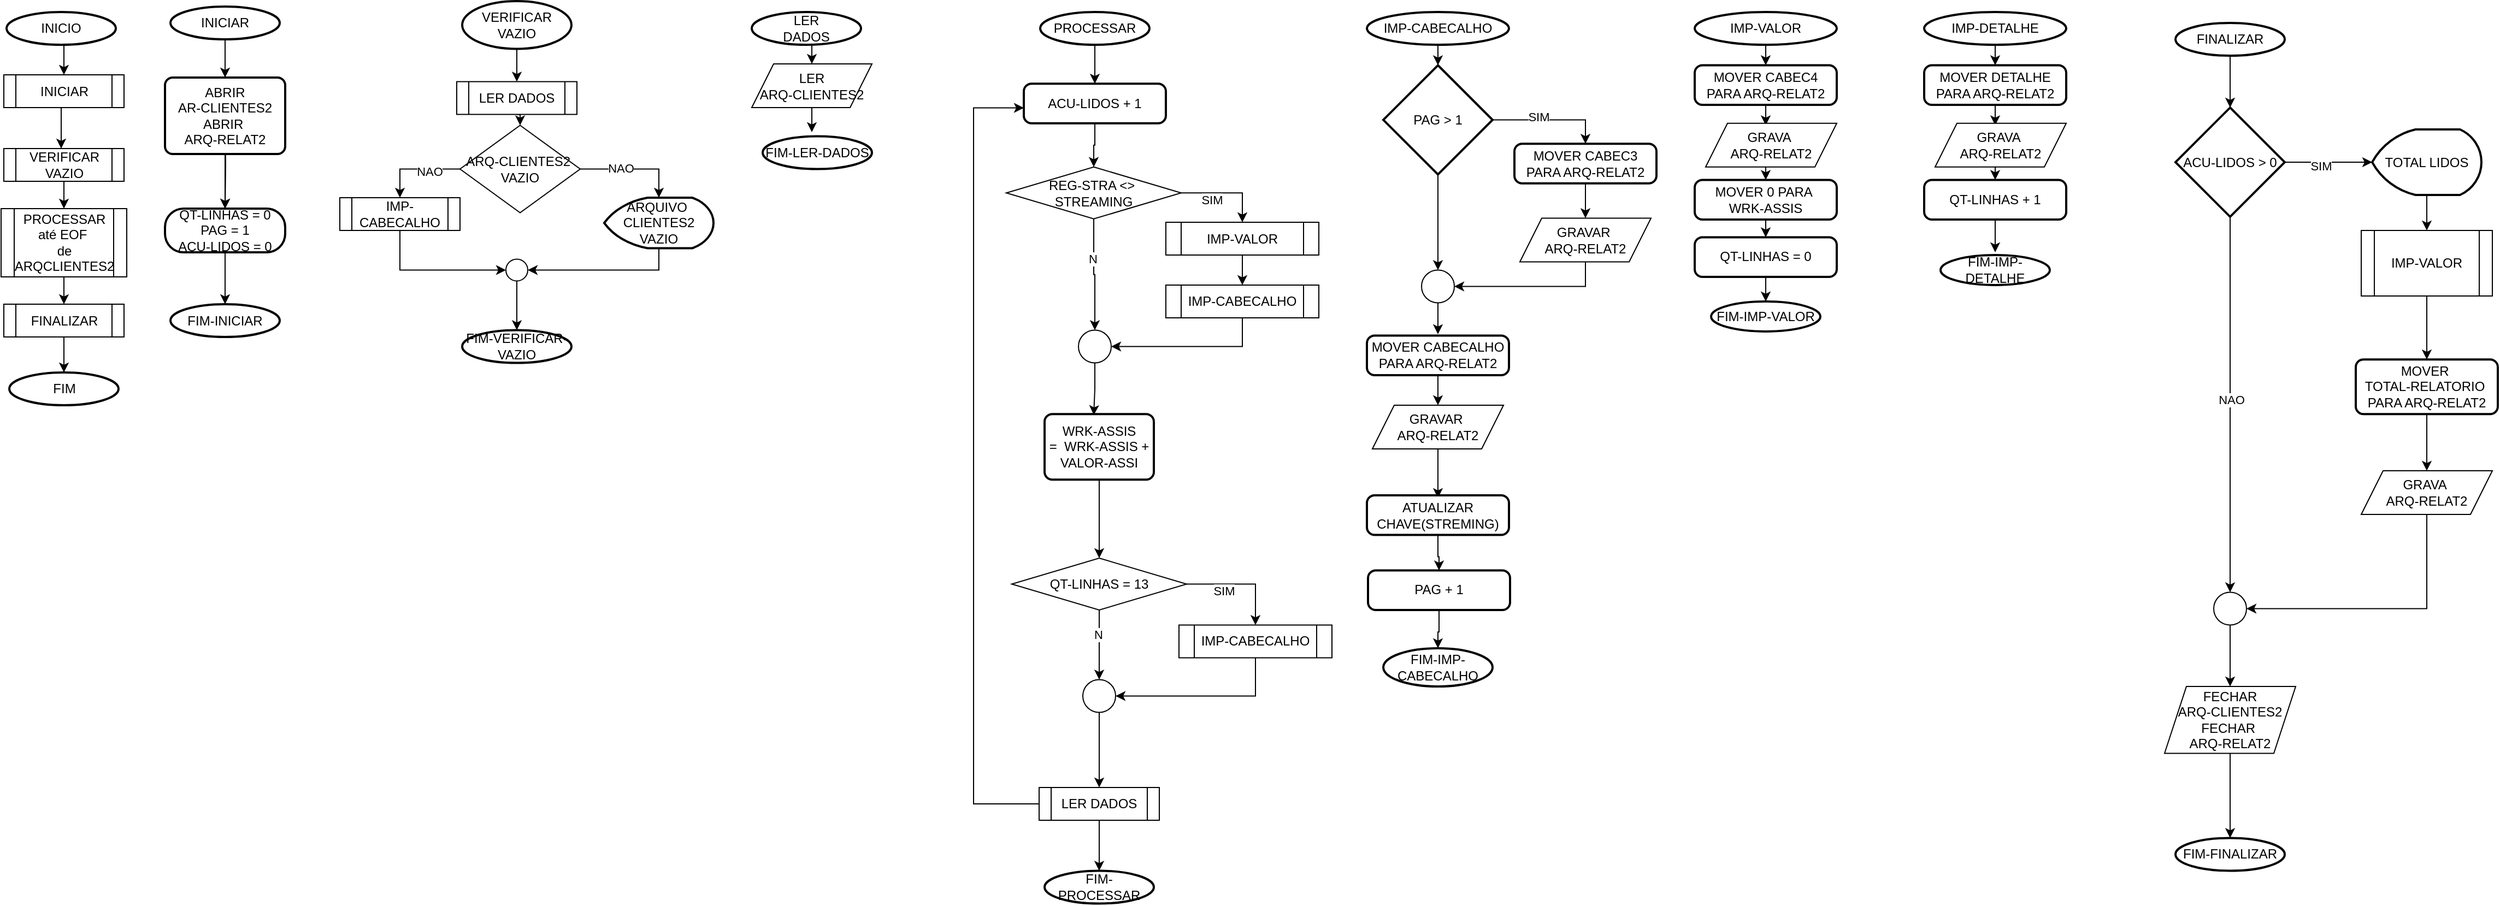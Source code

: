<mxfile version="24.7.5">
  <diagram name="Página-1" id="nnYUOafg3HJioilZzuDT">
    <mxGraphModel dx="2003" dy="884" grid="1" gridSize="10" guides="1" tooltips="1" connect="1" arrows="1" fold="1" page="1" pageScale="1" pageWidth="827" pageHeight="1169" math="0" shadow="0">
      <root>
        <mxCell id="0" />
        <mxCell id="1" parent="0" />
        <mxCell id="NlZzEWOfQfpJCYyxVk4w-1" style="edgeStyle=orthogonalEdgeStyle;rounded=0;orthogonalLoop=1;jettySize=auto;html=1;exitX=0.5;exitY=1;exitDx=0;exitDy=0;exitPerimeter=0;entryX=0.5;entryY=0;entryDx=0;entryDy=0;" parent="1" source="NlZzEWOfQfpJCYyxVk4w-2" target="NlZzEWOfQfpJCYyxVk4w-5" edge="1">
          <mxGeometry relative="1" as="geometry" />
        </mxCell>
        <mxCell id="NlZzEWOfQfpJCYyxVk4w-2" value="INICIO" style="strokeWidth=2;html=1;shape=mxgraph.flowchart.start_1;whiteSpace=wrap;" parent="1" vertex="1">
          <mxGeometry x="15" y="30" width="100" height="30" as="geometry" />
        </mxCell>
        <mxCell id="NlZzEWOfQfpJCYyxVk4w-3" value="FIM" style="strokeWidth=2;html=1;shape=mxgraph.flowchart.start_1;whiteSpace=wrap;" parent="1" vertex="1">
          <mxGeometry x="17.5" y="360" width="100" height="30" as="geometry" />
        </mxCell>
        <mxCell id="NlZzEWOfQfpJCYyxVk4w-4" style="edgeStyle=orthogonalEdgeStyle;rounded=0;orthogonalLoop=1;jettySize=auto;html=1;exitX=0.5;exitY=1;exitDx=0;exitDy=0;" parent="1" source="NlZzEWOfQfpJCYyxVk4w-5" edge="1">
          <mxGeometry relative="1" as="geometry">
            <mxPoint x="65" y="155" as="targetPoint" />
          </mxGeometry>
        </mxCell>
        <mxCell id="NlZzEWOfQfpJCYyxVk4w-5" value="INICIAR" style="shape=process;whiteSpace=wrap;html=1;backgroundOutline=1;" parent="1" vertex="1">
          <mxGeometry x="12.5" y="87.5" width="110" height="30" as="geometry" />
        </mxCell>
        <mxCell id="NlZzEWOfQfpJCYyxVk4w-6" style="edgeStyle=orthogonalEdgeStyle;rounded=0;orthogonalLoop=1;jettySize=auto;html=1;exitX=0.5;exitY=1;exitDx=0;exitDy=0;entryX=0.5;entryY=0;entryDx=0;entryDy=0;" parent="1" source="NlZzEWOfQfpJCYyxVk4w-7" target="NlZzEWOfQfpJCYyxVk4w-8" edge="1">
          <mxGeometry relative="1" as="geometry" />
        </mxCell>
        <mxCell id="NlZzEWOfQfpJCYyxVk4w-7" value="PROCESSAR&lt;div&gt;até EOF&amp;nbsp;&lt;/div&gt;&lt;div&gt;de ARQCLIENTES2&lt;/div&gt;" style="shape=process;whiteSpace=wrap;html=1;backgroundOutline=1;" parent="1" vertex="1">
          <mxGeometry x="10" y="210" width="115" height="62.5" as="geometry" />
        </mxCell>
        <mxCell id="NlZzEWOfQfpJCYyxVk4w-8" value="FINALIZAR" style="shape=process;whiteSpace=wrap;html=1;backgroundOutline=1;" parent="1" vertex="1">
          <mxGeometry x="12.5" y="297.5" width="110" height="30" as="geometry" />
        </mxCell>
        <mxCell id="NlZzEWOfQfpJCYyxVk4w-9" style="edgeStyle=orthogonalEdgeStyle;rounded=0;orthogonalLoop=1;jettySize=auto;html=1;exitX=0.5;exitY=1;exitDx=0;exitDy=0;exitPerimeter=0;entryX=0.5;entryY=0;entryDx=0;entryDy=0;" parent="1" source="NlZzEWOfQfpJCYyxVk4w-10" target="NlZzEWOfQfpJCYyxVk4w-29" edge="1">
          <mxGeometry relative="1" as="geometry">
            <mxPoint x="215" y="85" as="targetPoint" />
          </mxGeometry>
        </mxCell>
        <mxCell id="NlZzEWOfQfpJCYyxVk4w-10" value="INICIAR" style="strokeWidth=2;html=1;shape=mxgraph.flowchart.start_1;whiteSpace=wrap;" parent="1" vertex="1">
          <mxGeometry x="165" y="25" width="100" height="30" as="geometry" />
        </mxCell>
        <mxCell id="NlZzEWOfQfpJCYyxVk4w-11" value="FIM-INICIAR" style="strokeWidth=2;html=1;shape=mxgraph.flowchart.start_1;whiteSpace=wrap;" parent="1" vertex="1">
          <mxGeometry x="165" y="297.5" width="100" height="30" as="geometry" />
        </mxCell>
        <mxCell id="NlZzEWOfQfpJCYyxVk4w-12" style="edgeStyle=orthogonalEdgeStyle;rounded=0;orthogonalLoop=1;jettySize=auto;html=1;exitX=0.5;exitY=1;exitDx=0;exitDy=0;entryX=0.5;entryY=0;entryDx=0;entryDy=0;" parent="1" target="NlZzEWOfQfpJCYyxVk4w-30" edge="1">
          <mxGeometry relative="1" as="geometry">
            <mxPoint x="215" y="125" as="sourcePoint" />
            <mxPoint x="215" y="155" as="targetPoint" />
          </mxGeometry>
        </mxCell>
        <mxCell id="NlZzEWOfQfpJCYyxVk4w-14" value="PROCESSAR" style="strokeWidth=2;html=1;shape=mxgraph.flowchart.start_1;whiteSpace=wrap;" parent="1" vertex="1">
          <mxGeometry x="961" y="30" width="100" height="30" as="geometry" />
        </mxCell>
        <mxCell id="NlZzEWOfQfpJCYyxVk4w-15" value="FIM-PROCESSAR" style="strokeWidth=2;html=1;shape=mxgraph.flowchart.start_1;whiteSpace=wrap;" parent="1" vertex="1">
          <mxGeometry x="965" y="816.25" width="100" height="30" as="geometry" />
        </mxCell>
        <mxCell id="NlZzEWOfQfpJCYyxVk4w-153" value="" style="edgeStyle=orthogonalEdgeStyle;rounded=0;orthogonalLoop=1;jettySize=auto;html=1;" parent="1" source="NlZzEWOfQfpJCYyxVk4w-16" target="NlZzEWOfQfpJCYyxVk4w-152" edge="1">
          <mxGeometry relative="1" as="geometry" />
        </mxCell>
        <mxCell id="NlZzEWOfQfpJCYyxVk4w-16" value="FINALIZAR" style="strokeWidth=2;html=1;shape=mxgraph.flowchart.start_1;whiteSpace=wrap;" parent="1" vertex="1">
          <mxGeometry x="2000" y="40" width="100" height="30" as="geometry" />
        </mxCell>
        <mxCell id="NlZzEWOfQfpJCYyxVk4w-17" value="FIM-FINALIZAR" style="strokeWidth=2;html=1;shape=mxgraph.flowchart.start_1;whiteSpace=wrap;" parent="1" vertex="1">
          <mxGeometry x="2000" y="786.25" width="100" height="30" as="geometry" />
        </mxCell>
        <mxCell id="NlZzEWOfQfpJCYyxVk4w-175" value="" style="edgeStyle=orthogonalEdgeStyle;rounded=0;orthogonalLoop=1;jettySize=auto;html=1;" parent="1" source="NlZzEWOfQfpJCYyxVk4w-19" target="NlZzEWOfQfpJCYyxVk4w-17" edge="1">
          <mxGeometry relative="1" as="geometry" />
        </mxCell>
        <mxCell id="NlZzEWOfQfpJCYyxVk4w-19" value="FECHAR&lt;div&gt;ARQ-CLIENTES2&lt;/div&gt;&lt;div&gt;FECHAR&amp;nbsp;&lt;/div&gt;&lt;div&gt;&lt;span style=&quot;background-color: initial;&quot;&gt;ARQ-RELAT2&lt;/span&gt;&lt;/div&gt;" style="shape=parallelogram;perimeter=parallelogramPerimeter;whiteSpace=wrap;html=1;fixedSize=1;" parent="1" vertex="1">
          <mxGeometry x="1990" y="647.5" width="120" height="61.25" as="geometry" />
        </mxCell>
        <mxCell id="NlZzEWOfQfpJCYyxVk4w-20" style="edgeStyle=orthogonalEdgeStyle;rounded=0;orthogonalLoop=1;jettySize=auto;html=1;exitX=0.5;exitY=1;exitDx=0;exitDy=0;exitPerimeter=0;entryX=0.5;entryY=0;entryDx=0;entryDy=0;" parent="1" source="NlZzEWOfQfpJCYyxVk4w-21" target="NlZzEWOfQfpJCYyxVk4w-34" edge="1">
          <mxGeometry relative="1" as="geometry" />
        </mxCell>
        <mxCell id="NlZzEWOfQfpJCYyxVk4w-21" value="VERIFICAR&lt;div&gt;VAZIO&lt;/div&gt;" style="strokeWidth=2;html=1;shape=mxgraph.flowchart.start_1;whiteSpace=wrap;" parent="1" vertex="1">
          <mxGeometry x="432" y="20" width="100" height="43.75" as="geometry" />
        </mxCell>
        <mxCell id="NlZzEWOfQfpJCYyxVk4w-22" value="FIM-VERIFICAR-VAZIO" style="strokeWidth=2;html=1;shape=mxgraph.flowchart.start_1;whiteSpace=wrap;" parent="1" vertex="1">
          <mxGeometry x="432" y="321.25" width="100" height="30" as="geometry" />
        </mxCell>
        <mxCell id="NlZzEWOfQfpJCYyxVk4w-23" style="edgeStyle=orthogonalEdgeStyle;rounded=0;orthogonalLoop=1;jettySize=auto;html=1;exitX=0.5;exitY=1;exitDx=0;exitDy=0;entryX=0.5;entryY=0;entryDx=0;entryDy=0;entryPerimeter=0;" parent="1" source="NlZzEWOfQfpJCYyxVk4w-8" target="NlZzEWOfQfpJCYyxVk4w-3" edge="1">
          <mxGeometry relative="1" as="geometry" />
        </mxCell>
        <mxCell id="NlZzEWOfQfpJCYyxVk4w-24" value="" style="edgeStyle=orthogonalEdgeStyle;rounded=0;orthogonalLoop=1;jettySize=auto;html=1;" parent="1" source="NlZzEWOfQfpJCYyxVk4w-26" target="NlZzEWOfQfpJCYyxVk4w-77" edge="1">
          <mxGeometry relative="1" as="geometry" />
        </mxCell>
        <mxCell id="NlZzEWOfQfpJCYyxVk4w-25" value="N" style="edgeLabel;html=1;align=center;verticalAlign=middle;resizable=0;points=[];" parent="NlZzEWOfQfpJCYyxVk4w-24" vertex="1" connectable="0">
          <mxGeometry x="-0.305" y="-1" relative="1" as="geometry">
            <mxPoint as="offset" />
          </mxGeometry>
        </mxCell>
        <mxCell id="NlZzEWOfQfpJCYyxVk4w-104" style="edgeStyle=orthogonalEdgeStyle;rounded=0;orthogonalLoop=1;jettySize=auto;html=1;exitX=1;exitY=0.5;exitDx=0;exitDy=0;entryX=0.5;entryY=0;entryDx=0;entryDy=0;" parent="1" source="NlZzEWOfQfpJCYyxVk4w-26" target="NlZzEWOfQfpJCYyxVk4w-79" edge="1">
          <mxGeometry relative="1" as="geometry" />
        </mxCell>
        <mxCell id="NlZzEWOfQfpJCYyxVk4w-105" value="SIM" style="edgeLabel;html=1;align=center;verticalAlign=middle;resizable=0;points=[];" parent="NlZzEWOfQfpJCYyxVk4w-104" vertex="1" connectable="0">
          <mxGeometry x="-0.32" y="-6" relative="1" as="geometry">
            <mxPoint as="offset" />
          </mxGeometry>
        </mxCell>
        <mxCell id="NlZzEWOfQfpJCYyxVk4w-26" value="QT-LINHAS = 13" style="rhombus;whiteSpace=wrap;html=1;" parent="1" vertex="1">
          <mxGeometry x="935" y="530" width="160" height="47.5" as="geometry" />
        </mxCell>
        <mxCell id="NlZzEWOfQfpJCYyxVk4w-80" value="" style="edgeStyle=orthogonalEdgeStyle;rounded=0;orthogonalLoop=1;jettySize=auto;html=1;" parent="1" source="NlZzEWOfQfpJCYyxVk4w-29" target="NlZzEWOfQfpJCYyxVk4w-30" edge="1">
          <mxGeometry relative="1" as="geometry" />
        </mxCell>
        <mxCell id="NlZzEWOfQfpJCYyxVk4w-29" value="ABRIR&lt;div&gt;AR-CLIENTES2&lt;/div&gt;&lt;div&gt;ABRIR&amp;nbsp;&lt;/div&gt;&lt;div&gt;ARQ-RELAT2&lt;/div&gt;" style="rounded=1;whiteSpace=wrap;html=1;absoluteArcSize=1;arcSize=14;strokeWidth=2;" parent="1" vertex="1">
          <mxGeometry x="160" y="90" width="110" height="70" as="geometry" />
        </mxCell>
        <mxCell id="NlZzEWOfQfpJCYyxVk4w-30" value="&lt;div&gt;QT-LINHAS = 0&lt;/div&gt;&lt;div&gt;PAG = 1&lt;/div&gt;&lt;div&gt;ACU-LIDOS = 0&lt;/div&gt;" style="rounded=1;whiteSpace=wrap;html=1;absoluteArcSize=1;arcSize=34;strokeWidth=2;" parent="1" vertex="1">
          <mxGeometry x="160" y="210" width="110" height="40" as="geometry" />
        </mxCell>
        <mxCell id="NlZzEWOfQfpJCYyxVk4w-146" style="edgeStyle=orthogonalEdgeStyle;rounded=0;orthogonalLoop=1;jettySize=auto;html=1;entryX=0.5;entryY=0;entryDx=0;entryDy=0;" parent="1" source="NlZzEWOfQfpJCYyxVk4w-32" target="NlZzEWOfQfpJCYyxVk4w-7" edge="1">
          <mxGeometry relative="1" as="geometry" />
        </mxCell>
        <mxCell id="NlZzEWOfQfpJCYyxVk4w-32" value="VERIFICAR&lt;div&gt;VAZIO&lt;/div&gt;" style="shape=process;whiteSpace=wrap;html=1;backgroundOutline=1;" parent="1" vertex="1">
          <mxGeometry x="12.5" y="155" width="110" height="30" as="geometry" />
        </mxCell>
        <mxCell id="NlZzEWOfQfpJCYyxVk4w-33" style="edgeStyle=orthogonalEdgeStyle;rounded=0;orthogonalLoop=1;jettySize=auto;html=1;exitX=0.5;exitY=1;exitDx=0;exitDy=0;entryX=0.5;entryY=0;entryDx=0;entryDy=0;" parent="1" source="NlZzEWOfQfpJCYyxVk4w-34" target="NlZzEWOfQfpJCYyxVk4w-40" edge="1">
          <mxGeometry relative="1" as="geometry" />
        </mxCell>
        <mxCell id="NlZzEWOfQfpJCYyxVk4w-34" value="LER DADOS" style="shape=process;whiteSpace=wrap;html=1;backgroundOutline=1;" parent="1" vertex="1">
          <mxGeometry x="427" y="93.75" width="110" height="30" as="geometry" />
        </mxCell>
        <mxCell id="NlZzEWOfQfpJCYyxVk4w-35" style="edgeStyle=orthogonalEdgeStyle;rounded=0;orthogonalLoop=1;jettySize=auto;html=1;exitX=0.5;exitY=1;exitDx=0;exitDy=0;exitPerimeter=0;entryX=0.5;entryY=0;entryDx=0;entryDy=0;" parent="1" source="NlZzEWOfQfpJCYyxVk4w-36" target="NlZzEWOfQfpJCYyxVk4w-37" edge="1">
          <mxGeometry relative="1" as="geometry" />
        </mxCell>
        <mxCell id="NlZzEWOfQfpJCYyxVk4w-36" value="LER&lt;div&gt;DADOS&lt;/div&gt;" style="strokeWidth=2;html=1;shape=mxgraph.flowchart.start_1;whiteSpace=wrap;" parent="1" vertex="1">
          <mxGeometry x="697" y="30" width="100" height="30" as="geometry" />
        </mxCell>
        <mxCell id="NlZzEWOfQfpJCYyxVk4w-37" value="LER&lt;div&gt;ARQ-CLIENTES2&lt;/div&gt;" style="shape=parallelogram;perimeter=parallelogramPerimeter;whiteSpace=wrap;html=1;fixedSize=1;" parent="1" vertex="1">
          <mxGeometry x="697" y="77.5" width="110" height="40" as="geometry" />
        </mxCell>
        <mxCell id="NlZzEWOfQfpJCYyxVk4w-38" value="FIM-LER-DADOS" style="strokeWidth=2;html=1;shape=mxgraph.flowchart.start_1;whiteSpace=wrap;" parent="1" vertex="1">
          <mxGeometry x="707" y="143.75" width="100" height="30" as="geometry" />
        </mxCell>
        <mxCell id="NlZzEWOfQfpJCYyxVk4w-39" style="edgeStyle=orthogonalEdgeStyle;rounded=0;orthogonalLoop=1;jettySize=auto;html=1;entryX=0.5;entryY=0;entryDx=0;entryDy=0;exitX=0;exitY=0.5;exitDx=0;exitDy=0;" parent="1" source="NlZzEWOfQfpJCYyxVk4w-40" target="NlZzEWOfQfpJCYyxVk4w-72" edge="1">
          <mxGeometry relative="1" as="geometry" />
        </mxCell>
        <mxCell id="NlZzEWOfQfpJCYyxVk4w-148" value="NAO" style="edgeLabel;html=1;align=center;verticalAlign=middle;resizable=0;points=[];" parent="NlZzEWOfQfpJCYyxVk4w-39" vertex="1" connectable="0">
          <mxGeometry x="-0.292" y="2" relative="1" as="geometry">
            <mxPoint as="offset" />
          </mxGeometry>
        </mxCell>
        <mxCell id="NlZzEWOfQfpJCYyxVk4w-40" value="ARQ-CLIENTES2&amp;nbsp;&lt;div&gt;&lt;span style=&quot;background-color: initial;&quot;&gt;VAZIO&lt;/span&gt;&lt;br&gt;&lt;/div&gt;" style="rhombus;whiteSpace=wrap;html=1;" parent="1" vertex="1">
          <mxGeometry x="430" y="133.75" width="110" height="80" as="geometry" />
        </mxCell>
        <mxCell id="NlZzEWOfQfpJCYyxVk4w-41" value="ARQUIVO&amp;nbsp;&lt;div&gt;CLIENTES2&lt;div&gt;VAZIO&lt;/div&gt;&lt;/div&gt;" style="strokeWidth=2;html=1;shape=mxgraph.flowchart.display;whiteSpace=wrap;" parent="1" vertex="1">
          <mxGeometry x="562" y="200" width="100" height="46.25" as="geometry" />
        </mxCell>
        <mxCell id="NlZzEWOfQfpJCYyxVk4w-42" style="edgeStyle=orthogonalEdgeStyle;rounded=0;orthogonalLoop=1;jettySize=auto;html=1;exitX=1;exitY=0.5;exitDx=0;exitDy=0;entryX=0.5;entryY=0;entryDx=0;entryDy=0;entryPerimeter=0;" parent="1" source="NlZzEWOfQfpJCYyxVk4w-40" target="NlZzEWOfQfpJCYyxVk4w-41" edge="1">
          <mxGeometry relative="1" as="geometry" />
        </mxCell>
        <mxCell id="NlZzEWOfQfpJCYyxVk4w-149" value="NAO" style="edgeLabel;html=1;align=center;verticalAlign=middle;resizable=0;points=[];" parent="NlZzEWOfQfpJCYyxVk4w-42" vertex="1" connectable="0">
          <mxGeometry x="-0.257" y="1" relative="1" as="geometry">
            <mxPoint as="offset" />
          </mxGeometry>
        </mxCell>
        <mxCell id="NlZzEWOfQfpJCYyxVk4w-44" value="" style="verticalLabelPosition=bottom;verticalAlign=top;html=1;shape=mxgraph.flowchart.on-page_reference;" parent="1" vertex="1">
          <mxGeometry x="472" y="256.25" width="20" height="20" as="geometry" />
        </mxCell>
        <mxCell id="NlZzEWOfQfpJCYyxVk4w-47" style="edgeStyle=orthogonalEdgeStyle;rounded=0;orthogonalLoop=1;jettySize=auto;html=1;exitX=0.5;exitY=1;exitDx=0;exitDy=0;exitPerimeter=0;entryX=0.5;entryY=0;entryDx=0;entryDy=0;entryPerimeter=0;" parent="1" source="NlZzEWOfQfpJCYyxVk4w-44" target="NlZzEWOfQfpJCYyxVk4w-22" edge="1">
          <mxGeometry relative="1" as="geometry" />
        </mxCell>
        <mxCell id="NlZzEWOfQfpJCYyxVk4w-48" style="edgeStyle=orthogonalEdgeStyle;rounded=0;orthogonalLoop=1;jettySize=auto;html=1;exitX=0.5;exitY=1;exitDx=0;exitDy=0;exitPerimeter=0;entryX=1;entryY=0.5;entryDx=0;entryDy=0;entryPerimeter=0;" parent="1" source="NlZzEWOfQfpJCYyxVk4w-41" target="NlZzEWOfQfpJCYyxVk4w-44" edge="1">
          <mxGeometry relative="1" as="geometry" />
        </mxCell>
        <mxCell id="NlZzEWOfQfpJCYyxVk4w-49" style="edgeStyle=orthogonalEdgeStyle;rounded=0;orthogonalLoop=1;jettySize=auto;html=1;exitX=0.5;exitY=1;exitDx=0;exitDy=0;" parent="1" source="NlZzEWOfQfpJCYyxVk4w-37" edge="1">
          <mxGeometry relative="1" as="geometry">
            <mxPoint x="752" y="140" as="targetPoint" />
          </mxGeometry>
        </mxCell>
        <mxCell id="NlZzEWOfQfpJCYyxVk4w-51" style="edgeStyle=orthogonalEdgeStyle;rounded=0;orthogonalLoop=1;jettySize=auto;html=1;exitX=0.5;exitY=1;exitDx=0;exitDy=0;entryX=0.5;entryY=0;entryDx=0;entryDy=0;entryPerimeter=0;" parent="1" source="NlZzEWOfQfpJCYyxVk4w-30" target="NlZzEWOfQfpJCYyxVk4w-11" edge="1">
          <mxGeometry relative="1" as="geometry" />
        </mxCell>
        <mxCell id="NlZzEWOfQfpJCYyxVk4w-151" style="edgeStyle=orthogonalEdgeStyle;rounded=0;orthogonalLoop=1;jettySize=auto;html=1;entryX=0;entryY=0.5;entryDx=0;entryDy=0;exitX=0;exitY=0.5;exitDx=0;exitDy=0;" parent="1" source="NlZzEWOfQfpJCYyxVk4w-54" edge="1">
          <mxGeometry relative="1" as="geometry">
            <mxPoint x="1015.111" y="744" as="sourcePoint" />
            <mxPoint x="946" y="117.745" as="targetPoint" />
            <Array as="points">
              <mxPoint x="900" y="755" />
              <mxPoint x="900" y="118" />
            </Array>
          </mxGeometry>
        </mxCell>
        <mxCell id="NlZzEWOfQfpJCYyxVk4w-54" value="LER DADOS" style="shape=process;whiteSpace=wrap;html=1;backgroundOutline=1;" parent="1" vertex="1">
          <mxGeometry x="960" y="740" width="110" height="30" as="geometry" />
        </mxCell>
        <mxCell id="NlZzEWOfQfpJCYyxVk4w-55" value="IMP-CABECALHO" style="strokeWidth=2;html=1;shape=mxgraph.flowchart.start_1;whiteSpace=wrap;" parent="1" vertex="1">
          <mxGeometry x="1260" y="30.0" width="130" height="30" as="geometry" />
        </mxCell>
        <mxCell id="NlZzEWOfQfpJCYyxVk4w-96" style="edgeStyle=orthogonalEdgeStyle;rounded=0;orthogonalLoop=1;jettySize=auto;html=1;entryX=0.5;entryY=0;entryDx=0;entryDy=0;" parent="1" source="NlZzEWOfQfpJCYyxVk4w-59" target="NlZzEWOfQfpJCYyxVk4w-81" edge="1">
          <mxGeometry relative="1" as="geometry" />
        </mxCell>
        <mxCell id="NlZzEWOfQfpJCYyxVk4w-59" value="MOVER CABECALHO PARA ARQ-RELAT2" style="rounded=1;whiteSpace=wrap;html=1;absoluteArcSize=1;arcSize=14;strokeWidth=2;" parent="1" vertex="1">
          <mxGeometry x="1260" y="326.25" width="130" height="36.25" as="geometry" />
        </mxCell>
        <mxCell id="NlZzEWOfQfpJCYyxVk4w-60" style="edgeStyle=orthogonalEdgeStyle;rounded=0;orthogonalLoop=1;jettySize=auto;html=1;exitX=0.5;exitY=1;exitDx=0;exitDy=0;exitPerimeter=0;entryX=0.5;entryY=0;entryDx=0;entryDy=0;" parent="1" source="NlZzEWOfQfpJCYyxVk4w-61" target="NlZzEWOfQfpJCYyxVk4w-66" edge="1">
          <mxGeometry relative="1" as="geometry" />
        </mxCell>
        <mxCell id="NlZzEWOfQfpJCYyxVk4w-61" value="IMP-DETALHE" style="strokeWidth=2;html=1;shape=mxgraph.flowchart.start_1;whiteSpace=wrap;" parent="1" vertex="1">
          <mxGeometry x="1770" y="30" width="130" height="30" as="geometry" />
        </mxCell>
        <mxCell id="NlZzEWOfQfpJCYyxVk4w-62" style="edgeStyle=orthogonalEdgeStyle;rounded=0;orthogonalLoop=1;jettySize=auto;html=1;exitX=0.5;exitY=1;exitDx=0;exitDy=0;exitPerimeter=0;entryX=0.5;entryY=0;entryDx=0;entryDy=0;" parent="1" target="NlZzEWOfQfpJCYyxVk4w-65" edge="1">
          <mxGeometry relative="1" as="geometry">
            <mxPoint x="1835" y="163.75" as="sourcePoint" />
          </mxGeometry>
        </mxCell>
        <mxCell id="NlZzEWOfQfpJCYyxVk4w-64" style="edgeStyle=orthogonalEdgeStyle;rounded=0;orthogonalLoop=1;jettySize=auto;html=1;exitX=0.5;exitY=1;exitDx=0;exitDy=0;" parent="1" source="NlZzEWOfQfpJCYyxVk4w-65" edge="1">
          <mxGeometry relative="1" as="geometry">
            <mxPoint x="1835" y="250" as="targetPoint" />
          </mxGeometry>
        </mxCell>
        <mxCell id="NlZzEWOfQfpJCYyxVk4w-65" value="QT-LINHAS + 1" style="rounded=1;whiteSpace=wrap;html=1;absoluteArcSize=1;arcSize=14;strokeWidth=2;" parent="1" vertex="1">
          <mxGeometry x="1770" y="183.75" width="130" height="36.25" as="geometry" />
        </mxCell>
        <mxCell id="NlZzEWOfQfpJCYyxVk4w-66" value="MOVER DETALHE PARA ARQ-RELAT2" style="rounded=1;whiteSpace=wrap;html=1;absoluteArcSize=1;arcSize=14;strokeWidth=2;" parent="1" vertex="1">
          <mxGeometry x="1770" y="78.75" width="130" height="36.25" as="geometry" />
        </mxCell>
        <mxCell id="NlZzEWOfQfpJCYyxVk4w-67" style="edgeStyle=orthogonalEdgeStyle;rounded=0;orthogonalLoop=1;jettySize=auto;html=1;exitX=0.5;exitY=1;exitDx=0;exitDy=0;" parent="1" source="NlZzEWOfQfpJCYyxVk4w-65" target="NlZzEWOfQfpJCYyxVk4w-65" edge="1">
          <mxGeometry relative="1" as="geometry" />
        </mxCell>
        <mxCell id="NlZzEWOfQfpJCYyxVk4w-68" value="FIM-IMP-CABECALHO" style="strokeWidth=2;html=1;shape=mxgraph.flowchart.start_1;whiteSpace=wrap;" parent="1" vertex="1">
          <mxGeometry x="1275" y="612.5" width="100" height="35" as="geometry" />
        </mxCell>
        <mxCell id="NlZzEWOfQfpJCYyxVk4w-69" value="FIM-IMP-DETALHE" style="strokeWidth=2;html=1;shape=mxgraph.flowchart.start_1;whiteSpace=wrap;" parent="1" vertex="1">
          <mxGeometry x="1785" y="252.5" width="100" height="27.5" as="geometry" />
        </mxCell>
        <mxCell id="NlZzEWOfQfpJCYyxVk4w-70" style="edgeStyle=orthogonalEdgeStyle;rounded=0;orthogonalLoop=1;jettySize=auto;html=1;exitX=0.5;exitY=1;exitDx=0;exitDy=0;exitPerimeter=0;entryX=0.5;entryY=0;entryDx=0;entryDy=0;entryPerimeter=0;" parent="1" source="NlZzEWOfQfpJCYyxVk4w-55" edge="1">
          <mxGeometry relative="1" as="geometry">
            <mxPoint x="1325" y="78.75" as="targetPoint" />
          </mxGeometry>
        </mxCell>
        <mxCell id="NlZzEWOfQfpJCYyxVk4w-71" style="edgeStyle=orthogonalEdgeStyle;rounded=0;orthogonalLoop=1;jettySize=auto;html=1;exitX=0.5;exitY=1;exitDx=0;exitDy=0;entryX=0.5;entryY=0;entryDx=0;entryDy=0;entryPerimeter=0;" parent="1" source="NlZzEWOfQfpJCYyxVk4w-66" edge="1">
          <mxGeometry relative="1" as="geometry">
            <mxPoint x="1835" y="133.75" as="targetPoint" />
          </mxGeometry>
        </mxCell>
        <mxCell id="NlZzEWOfQfpJCYyxVk4w-72" value="IMP-CABECALHO" style="shape=process;whiteSpace=wrap;html=1;backgroundOutline=1;" parent="1" vertex="1">
          <mxGeometry x="320" y="200" width="110" height="30" as="geometry" />
        </mxCell>
        <mxCell id="NlZzEWOfQfpJCYyxVk4w-73" style="edgeStyle=orthogonalEdgeStyle;rounded=0;orthogonalLoop=1;jettySize=auto;html=1;entryX=0;entryY=0.5;entryDx=0;entryDy=0;entryPerimeter=0;exitX=0.5;exitY=1;exitDx=0;exitDy=0;" parent="1" source="NlZzEWOfQfpJCYyxVk4w-72" target="NlZzEWOfQfpJCYyxVk4w-44" edge="1">
          <mxGeometry relative="1" as="geometry" />
        </mxCell>
        <mxCell id="NlZzEWOfQfpJCYyxVk4w-103" style="edgeStyle=orthogonalEdgeStyle;rounded=0;orthogonalLoop=1;jettySize=auto;html=1;entryX=0.5;entryY=0;entryDx=0;entryDy=0;" parent="1" source="NlZzEWOfQfpJCYyxVk4w-77" target="NlZzEWOfQfpJCYyxVk4w-54" edge="1">
          <mxGeometry relative="1" as="geometry" />
        </mxCell>
        <mxCell id="NlZzEWOfQfpJCYyxVk4w-77" value="" style="ellipse;whiteSpace=wrap;html=1;aspect=fixed;" parent="1" vertex="1">
          <mxGeometry x="1000" y="641.25" width="30" height="30" as="geometry" />
        </mxCell>
        <mxCell id="NlZzEWOfQfpJCYyxVk4w-78" style="edgeStyle=orthogonalEdgeStyle;rounded=0;orthogonalLoop=1;jettySize=auto;html=1;entryX=1;entryY=0.5;entryDx=0;entryDy=0;exitX=0.5;exitY=1;exitDx=0;exitDy=0;" parent="1" source="NlZzEWOfQfpJCYyxVk4w-79" target="NlZzEWOfQfpJCYyxVk4w-77" edge="1">
          <mxGeometry relative="1" as="geometry" />
        </mxCell>
        <mxCell id="NlZzEWOfQfpJCYyxVk4w-79" value="IMP-CABECALHO" style="shape=process;whiteSpace=wrap;html=1;backgroundOutline=1;" parent="1" vertex="1">
          <mxGeometry x="1088" y="591.25" width="140" height="30" as="geometry" />
        </mxCell>
        <mxCell id="NlZzEWOfQfpJCYyxVk4w-97" style="edgeStyle=orthogonalEdgeStyle;rounded=0;orthogonalLoop=1;jettySize=auto;html=1;entryX=0.5;entryY=0;entryDx=0;entryDy=0;" parent="1" source="NlZzEWOfQfpJCYyxVk4w-81" edge="1">
          <mxGeometry relative="1" as="geometry">
            <mxPoint x="1325" y="475" as="targetPoint" />
          </mxGeometry>
        </mxCell>
        <mxCell id="NlZzEWOfQfpJCYyxVk4w-81" value="GRAVAR&amp;nbsp;&lt;div&gt;ARQ-RELAT2&lt;/div&gt;" style="shape=parallelogram;perimeter=parallelogramPerimeter;whiteSpace=wrap;html=1;fixedSize=1;" parent="1" vertex="1">
          <mxGeometry x="1265" y="390" width="120" height="40" as="geometry" />
        </mxCell>
        <mxCell id="NlZzEWOfQfpJCYyxVk4w-88" value="" style="edgeStyle=orthogonalEdgeStyle;rounded=0;orthogonalLoop=1;jettySize=auto;html=1;" parent="1" source="NlZzEWOfQfpJCYyxVk4w-84" target="NlZzEWOfQfpJCYyxVk4w-87" edge="1">
          <mxGeometry relative="1" as="geometry" />
        </mxCell>
        <mxCell id="NlZzEWOfQfpJCYyxVk4w-89" style="edgeStyle=orthogonalEdgeStyle;rounded=0;orthogonalLoop=1;jettySize=auto;html=1;exitX=1;exitY=0.5;exitDx=0;exitDy=0;exitPerimeter=0;entryX=0.5;entryY=0;entryDx=0;entryDy=0;" parent="1" source="NlZzEWOfQfpJCYyxVk4w-84" target="NlZzEWOfQfpJCYyxVk4w-85" edge="1">
          <mxGeometry relative="1" as="geometry" />
        </mxCell>
        <mxCell id="NlZzEWOfQfpJCYyxVk4w-93" value="SIM" style="edgeLabel;html=1;align=center;verticalAlign=middle;resizable=0;points=[];" parent="NlZzEWOfQfpJCYyxVk4w-89" vertex="1" connectable="0">
          <mxGeometry x="-0.242" y="3" relative="1" as="geometry">
            <mxPoint x="1" as="offset" />
          </mxGeometry>
        </mxCell>
        <mxCell id="NlZzEWOfQfpJCYyxVk4w-84" value="PAG &amp;gt; 1" style="strokeWidth=2;html=1;shape=mxgraph.flowchart.decision;whiteSpace=wrap;" parent="1" vertex="1">
          <mxGeometry x="1275" y="78.75" width="100" height="100" as="geometry" />
        </mxCell>
        <mxCell id="NlZzEWOfQfpJCYyxVk4w-90" value="" style="edgeStyle=orthogonalEdgeStyle;rounded=0;orthogonalLoop=1;jettySize=auto;html=1;" parent="1" source="NlZzEWOfQfpJCYyxVk4w-85" target="NlZzEWOfQfpJCYyxVk4w-86" edge="1">
          <mxGeometry relative="1" as="geometry" />
        </mxCell>
        <mxCell id="NlZzEWOfQfpJCYyxVk4w-85" value="MOVER CABEC3 PARA ARQ-RELAT2" style="rounded=1;whiteSpace=wrap;html=1;absoluteArcSize=1;arcSize=14;strokeWidth=2;" parent="1" vertex="1">
          <mxGeometry x="1395" y="150.63" width="130" height="36.25" as="geometry" />
        </mxCell>
        <mxCell id="NlZzEWOfQfpJCYyxVk4w-91" style="edgeStyle=orthogonalEdgeStyle;rounded=0;orthogonalLoop=1;jettySize=auto;html=1;entryX=1;entryY=0.5;entryDx=0;entryDy=0;exitX=0.5;exitY=1;exitDx=0;exitDy=0;" parent="1" source="NlZzEWOfQfpJCYyxVk4w-86" target="NlZzEWOfQfpJCYyxVk4w-87" edge="1">
          <mxGeometry relative="1" as="geometry" />
        </mxCell>
        <mxCell id="NlZzEWOfQfpJCYyxVk4w-86" value="GRAVAR&amp;nbsp;&lt;div&gt;ARQ-RELAT2&lt;/div&gt;" style="shape=parallelogram;perimeter=parallelogramPerimeter;whiteSpace=wrap;html=1;fixedSize=1;" parent="1" vertex="1">
          <mxGeometry x="1400" y="218.75" width="120" height="40" as="geometry" />
        </mxCell>
        <mxCell id="NlZzEWOfQfpJCYyxVk4w-95" value="" style="edgeStyle=orthogonalEdgeStyle;rounded=0;orthogonalLoop=1;jettySize=auto;html=1;" parent="1" source="NlZzEWOfQfpJCYyxVk4w-87" edge="1">
          <mxGeometry relative="1" as="geometry">
            <mxPoint x="1325" y="325" as="targetPoint" />
          </mxGeometry>
        </mxCell>
        <mxCell id="NlZzEWOfQfpJCYyxVk4w-87" value="" style="ellipse;whiteSpace=wrap;html=1;aspect=fixed;" parent="1" vertex="1">
          <mxGeometry x="1310" y="266.25" width="30" height="30" as="geometry" />
        </mxCell>
        <mxCell id="NlZzEWOfQfpJCYyxVk4w-101" style="edgeStyle=orthogonalEdgeStyle;rounded=0;orthogonalLoop=1;jettySize=auto;html=1;entryX=0.5;entryY=0;entryDx=0;entryDy=0;entryPerimeter=0;" parent="1" source="NlZzEWOfQfpJCYyxVk4w-140" target="NlZzEWOfQfpJCYyxVk4w-68" edge="1">
          <mxGeometry relative="1" as="geometry" />
        </mxCell>
        <mxCell id="NlZzEWOfQfpJCYyxVk4w-102" value="GRAVA&amp;nbsp;&lt;div&gt;ARQ-RELAT2&lt;/div&gt;" style="shape=parallelogram;perimeter=parallelogramPerimeter;whiteSpace=wrap;html=1;fixedSize=1;" parent="1" vertex="1">
          <mxGeometry x="1780" y="131.87" width="120" height="40" as="geometry" />
        </mxCell>
        <mxCell id="NlZzEWOfQfpJCYyxVk4w-107" value="" style="edgeStyle=orthogonalEdgeStyle;rounded=0;orthogonalLoop=1;jettySize=auto;html=1;entryX=0.5;entryY=0;entryDx=0;entryDy=0;" parent="1" source="NlZzEWOfQfpJCYyxVk4w-14" target="NlZzEWOfQfpJCYyxVk4w-106" edge="1">
          <mxGeometry relative="1" as="geometry">
            <mxPoint x="1011" y="60" as="sourcePoint" />
            <mxPoint x="1010" y="440" as="targetPoint" />
          </mxGeometry>
        </mxCell>
        <mxCell id="NlZzEWOfQfpJCYyxVk4w-120" value="" style="edgeStyle=orthogonalEdgeStyle;rounded=0;orthogonalLoop=1;jettySize=auto;html=1;" parent="1" source="NlZzEWOfQfpJCYyxVk4w-106" target="NlZzEWOfQfpJCYyxVk4w-113" edge="1">
          <mxGeometry relative="1" as="geometry" />
        </mxCell>
        <mxCell id="NlZzEWOfQfpJCYyxVk4w-106" value="ACU-LIDOS + 1" style="rounded=1;whiteSpace=wrap;html=1;absoluteArcSize=1;arcSize=14;strokeWidth=2;" parent="1" vertex="1">
          <mxGeometry x="946" y="95.62" width="130" height="36.25" as="geometry" />
        </mxCell>
        <mxCell id="NlZzEWOfQfpJCYyxVk4w-109" value="" style="edgeStyle=orthogonalEdgeStyle;rounded=0;orthogonalLoop=1;jettySize=auto;html=1;" parent="1" source="NlZzEWOfQfpJCYyxVk4w-113" target="NlZzEWOfQfpJCYyxVk4w-117" edge="1">
          <mxGeometry relative="1" as="geometry" />
        </mxCell>
        <mxCell id="NlZzEWOfQfpJCYyxVk4w-110" value="N" style="edgeLabel;html=1;align=center;verticalAlign=middle;resizable=0;points=[];" parent="NlZzEWOfQfpJCYyxVk4w-109" vertex="1" connectable="0">
          <mxGeometry x="-0.305" y="-1" relative="1" as="geometry">
            <mxPoint as="offset" />
          </mxGeometry>
        </mxCell>
        <mxCell id="NlZzEWOfQfpJCYyxVk4w-111" style="edgeStyle=orthogonalEdgeStyle;rounded=0;orthogonalLoop=1;jettySize=auto;html=1;exitX=0.5;exitY=1;exitDx=0;exitDy=0;entryX=0.5;entryY=0;entryDx=0;entryDy=0;" parent="1" source="NlZzEWOfQfpJCYyxVk4w-122" target="NlZzEWOfQfpJCYyxVk4w-119" edge="1">
          <mxGeometry relative="1" as="geometry" />
        </mxCell>
        <mxCell id="NlZzEWOfQfpJCYyxVk4w-113" value="REG-STRA &amp;lt;&amp;gt;&amp;nbsp;&lt;div&gt;STREAMING&lt;/div&gt;" style="rhombus;whiteSpace=wrap;html=1;" parent="1" vertex="1">
          <mxGeometry x="930" y="171.87" width="160" height="47.5" as="geometry" />
        </mxCell>
        <mxCell id="NlZzEWOfQfpJCYyxVk4w-116" style="edgeStyle=orthogonalEdgeStyle;rounded=0;orthogonalLoop=1;jettySize=auto;html=1;" parent="1" source="NlZzEWOfQfpJCYyxVk4w-117" edge="1">
          <mxGeometry relative="1" as="geometry">
            <mxPoint x="1010" y="399" as="targetPoint" />
          </mxGeometry>
        </mxCell>
        <mxCell id="NlZzEWOfQfpJCYyxVk4w-117" value="" style="ellipse;whiteSpace=wrap;html=1;aspect=fixed;" parent="1" vertex="1">
          <mxGeometry x="996" y="321.25" width="30" height="30" as="geometry" />
        </mxCell>
        <mxCell id="NlZzEWOfQfpJCYyxVk4w-118" style="edgeStyle=orthogonalEdgeStyle;rounded=0;orthogonalLoop=1;jettySize=auto;html=1;entryX=1;entryY=0.5;entryDx=0;entryDy=0;exitX=0.5;exitY=1;exitDx=0;exitDy=0;" parent="1" source="NlZzEWOfQfpJCYyxVk4w-119" target="NlZzEWOfQfpJCYyxVk4w-117" edge="1">
          <mxGeometry relative="1" as="geometry" />
        </mxCell>
        <mxCell id="NlZzEWOfQfpJCYyxVk4w-119" value="IMP-CABECALHO" style="shape=process;whiteSpace=wrap;html=1;backgroundOutline=1;" parent="1" vertex="1">
          <mxGeometry x="1076" y="280" width="140" height="30" as="geometry" />
        </mxCell>
        <mxCell id="NlZzEWOfQfpJCYyxVk4w-123" value="" style="edgeStyle=orthogonalEdgeStyle;rounded=0;orthogonalLoop=1;jettySize=auto;html=1;exitX=1;exitY=0.5;exitDx=0;exitDy=0;entryX=0.5;entryY=0;entryDx=0;entryDy=0;" parent="1" source="NlZzEWOfQfpJCYyxVk4w-113" target="NlZzEWOfQfpJCYyxVk4w-122" edge="1">
          <mxGeometry relative="1" as="geometry">
            <mxPoint x="1090" y="196" as="sourcePoint" />
            <mxPoint x="1146" y="280" as="targetPoint" />
          </mxGeometry>
        </mxCell>
        <mxCell id="NlZzEWOfQfpJCYyxVk4w-124" value="SIM" style="edgeLabel;html=1;align=center;verticalAlign=middle;resizable=0;points=[];" parent="NlZzEWOfQfpJCYyxVk4w-123" vertex="1" connectable="0">
          <mxGeometry x="-0.32" y="-6" relative="1" as="geometry">
            <mxPoint as="offset" />
          </mxGeometry>
        </mxCell>
        <mxCell id="NlZzEWOfQfpJCYyxVk4w-122" value="IMP-VALOR" style="shape=process;whiteSpace=wrap;html=1;backgroundOutline=1;" parent="1" vertex="1">
          <mxGeometry x="1076" y="222.5" width="140" height="30" as="geometry" />
        </mxCell>
        <mxCell id="NlZzEWOfQfpJCYyxVk4w-128" style="edgeStyle=orthogonalEdgeStyle;rounded=0;orthogonalLoop=1;jettySize=auto;html=1;entryX=0.5;entryY=0;entryDx=0;entryDy=0;" parent="1" source="NlZzEWOfQfpJCYyxVk4w-125" target="NlZzEWOfQfpJCYyxVk4w-26" edge="1">
          <mxGeometry relative="1" as="geometry" />
        </mxCell>
        <mxCell id="NlZzEWOfQfpJCYyxVk4w-125" value="WRK-ASSIS =&amp;nbsp;&amp;nbsp;&lt;span style=&quot;background-color: initial;&quot;&gt;WRK-ASSIS + VALOR-ASSI&lt;/span&gt;" style="rounded=1;whiteSpace=wrap;html=1;absoluteArcSize=1;arcSize=14;strokeWidth=2;" parent="1" vertex="1">
          <mxGeometry x="965" y="398.12" width="100" height="60" as="geometry" />
        </mxCell>
        <mxCell id="NlZzEWOfQfpJCYyxVk4w-129" style="edgeStyle=orthogonalEdgeStyle;rounded=0;orthogonalLoop=1;jettySize=auto;html=1;exitX=0.5;exitY=1;exitDx=0;exitDy=0;entryX=0.5;entryY=0;entryDx=0;entryDy=0;entryPerimeter=0;" parent="1" source="NlZzEWOfQfpJCYyxVk4w-54" target="NlZzEWOfQfpJCYyxVk4w-15" edge="1">
          <mxGeometry relative="1" as="geometry" />
        </mxCell>
        <mxCell id="NlZzEWOfQfpJCYyxVk4w-130" style="edgeStyle=orthogonalEdgeStyle;rounded=0;orthogonalLoop=1;jettySize=auto;html=1;exitX=0.5;exitY=1;exitDx=0;exitDy=0;exitPerimeter=0;entryX=0.5;entryY=0;entryDx=0;entryDy=0;" parent="1" source="NlZzEWOfQfpJCYyxVk4w-131" target="NlZzEWOfQfpJCYyxVk4w-135" edge="1">
          <mxGeometry relative="1" as="geometry" />
        </mxCell>
        <mxCell id="NlZzEWOfQfpJCYyxVk4w-131" value="IMP-VALOR" style="strokeWidth=2;html=1;shape=mxgraph.flowchart.start_1;whiteSpace=wrap;" parent="1" vertex="1">
          <mxGeometry x="1560" y="30" width="130" height="30" as="geometry" />
        </mxCell>
        <mxCell id="NlZzEWOfQfpJCYyxVk4w-132" style="edgeStyle=orthogonalEdgeStyle;rounded=0;orthogonalLoop=1;jettySize=auto;html=1;exitX=0.5;exitY=1;exitDx=0;exitDy=0;exitPerimeter=0;entryX=0.5;entryY=0;entryDx=0;entryDy=0;" parent="1" target="NlZzEWOfQfpJCYyxVk4w-134" edge="1">
          <mxGeometry relative="1" as="geometry">
            <mxPoint x="1625" y="163.75" as="sourcePoint" />
          </mxGeometry>
        </mxCell>
        <mxCell id="NlZzEWOfQfpJCYyxVk4w-143" style="edgeStyle=orthogonalEdgeStyle;rounded=0;orthogonalLoop=1;jettySize=auto;html=1;entryX=0.5;entryY=0;entryDx=0;entryDy=0;" parent="1" source="NlZzEWOfQfpJCYyxVk4w-134" target="NlZzEWOfQfpJCYyxVk4w-142" edge="1">
          <mxGeometry relative="1" as="geometry" />
        </mxCell>
        <mxCell id="NlZzEWOfQfpJCYyxVk4w-134" value="MOVER 0 PARA&amp;nbsp;&lt;div&gt;WRK-ASSIS&lt;/div&gt;" style="rounded=1;whiteSpace=wrap;html=1;absoluteArcSize=1;arcSize=14;strokeWidth=2;" parent="1" vertex="1">
          <mxGeometry x="1560" y="183.75" width="130" height="36.25" as="geometry" />
        </mxCell>
        <mxCell id="NlZzEWOfQfpJCYyxVk4w-135" value="MOVER CABEC4 PARA ARQ-RELAT2" style="rounded=1;whiteSpace=wrap;html=1;absoluteArcSize=1;arcSize=14;strokeWidth=2;" parent="1" vertex="1">
          <mxGeometry x="1560" y="78.75" width="130" height="36.25" as="geometry" />
        </mxCell>
        <mxCell id="NlZzEWOfQfpJCYyxVk4w-136" style="edgeStyle=orthogonalEdgeStyle;rounded=0;orthogonalLoop=1;jettySize=auto;html=1;exitX=0.5;exitY=1;exitDx=0;exitDy=0;" parent="1" source="NlZzEWOfQfpJCYyxVk4w-134" target="NlZzEWOfQfpJCYyxVk4w-134" edge="1">
          <mxGeometry relative="1" as="geometry" />
        </mxCell>
        <mxCell id="NlZzEWOfQfpJCYyxVk4w-137" value="FIM-IMP-VALOR" style="strokeWidth=2;html=1;shape=mxgraph.flowchart.start_1;whiteSpace=wrap;" parent="1" vertex="1">
          <mxGeometry x="1575" y="295" width="100" height="27.5" as="geometry" />
        </mxCell>
        <mxCell id="NlZzEWOfQfpJCYyxVk4w-138" style="edgeStyle=orthogonalEdgeStyle;rounded=0;orthogonalLoop=1;jettySize=auto;html=1;exitX=0.5;exitY=1;exitDx=0;exitDy=0;entryX=0.5;entryY=0;entryDx=0;entryDy=0;entryPerimeter=0;" parent="1" source="NlZzEWOfQfpJCYyxVk4w-135" edge="1">
          <mxGeometry relative="1" as="geometry">
            <mxPoint x="1625" y="133.75" as="targetPoint" />
          </mxGeometry>
        </mxCell>
        <mxCell id="NlZzEWOfQfpJCYyxVk4w-139" value="GRAVA&amp;nbsp;&lt;div&gt;ARQ-RELAT2&lt;/div&gt;" style="shape=parallelogram;perimeter=parallelogramPerimeter;whiteSpace=wrap;html=1;fixedSize=1;" parent="1" vertex="1">
          <mxGeometry x="1570" y="131.87" width="120" height="40" as="geometry" />
        </mxCell>
        <mxCell id="NlZzEWOfQfpJCYyxVk4w-141" value="" style="edgeStyle=orthogonalEdgeStyle;rounded=0;orthogonalLoop=1;jettySize=auto;html=1;entryX=0.5;entryY=0;entryDx=0;entryDy=0;entryPerimeter=0;" parent="1" source="Dkuyp3YWL_FA1JzVTmTL-1" target="NlZzEWOfQfpJCYyxVk4w-140" edge="1">
          <mxGeometry relative="1" as="geometry">
            <mxPoint x="1325" y="451.25" as="sourcePoint" />
            <mxPoint x="1325" y="551.25" as="targetPoint" />
          </mxGeometry>
        </mxCell>
        <mxCell id="NlZzEWOfQfpJCYyxVk4w-140" value="PAG + 1" style="rounded=1;whiteSpace=wrap;html=1;absoluteArcSize=1;arcSize=14;strokeWidth=2;" parent="1" vertex="1">
          <mxGeometry x="1261" y="541.25" width="130" height="36.25" as="geometry" />
        </mxCell>
        <mxCell id="NlZzEWOfQfpJCYyxVk4w-142" value="QT-LINHAS = 0" style="rounded=1;whiteSpace=wrap;html=1;absoluteArcSize=1;arcSize=14;strokeWidth=2;" parent="1" vertex="1">
          <mxGeometry x="1560" y="236.25" width="130" height="36.25" as="geometry" />
        </mxCell>
        <mxCell id="NlZzEWOfQfpJCYyxVk4w-144" style="edgeStyle=orthogonalEdgeStyle;rounded=0;orthogonalLoop=1;jettySize=auto;html=1;entryX=0.5;entryY=0;entryDx=0;entryDy=0;entryPerimeter=0;" parent="1" source="NlZzEWOfQfpJCYyxVk4w-142" target="NlZzEWOfQfpJCYyxVk4w-137" edge="1">
          <mxGeometry relative="1" as="geometry" />
        </mxCell>
        <mxCell id="NlZzEWOfQfpJCYyxVk4w-155" value="" style="edgeStyle=orthogonalEdgeStyle;rounded=0;orthogonalLoop=1;jettySize=auto;html=1;" parent="1" source="NlZzEWOfQfpJCYyxVk4w-152" target="NlZzEWOfQfpJCYyxVk4w-154" edge="1">
          <mxGeometry relative="1" as="geometry" />
        </mxCell>
        <mxCell id="NlZzEWOfQfpJCYyxVk4w-172" value="SIM" style="edgeLabel;html=1;align=center;verticalAlign=middle;resizable=0;points=[];" parent="NlZzEWOfQfpJCYyxVk4w-155" vertex="1" connectable="0">
          <mxGeometry x="-0.177" y="-3" relative="1" as="geometry">
            <mxPoint as="offset" />
          </mxGeometry>
        </mxCell>
        <mxCell id="NlZzEWOfQfpJCYyxVk4w-170" style="edgeStyle=orthogonalEdgeStyle;rounded=0;orthogonalLoop=1;jettySize=auto;html=1;entryX=0.5;entryY=0;entryDx=0;entryDy=0;" parent="1" source="NlZzEWOfQfpJCYyxVk4w-152" target="NlZzEWOfQfpJCYyxVk4w-169" edge="1">
          <mxGeometry relative="1" as="geometry" />
        </mxCell>
        <mxCell id="NlZzEWOfQfpJCYyxVk4w-173" value="NAO" style="edgeLabel;html=1;align=center;verticalAlign=middle;resizable=0;points=[];" parent="NlZzEWOfQfpJCYyxVk4w-170" vertex="1" connectable="0">
          <mxGeometry x="-0.029" y="1" relative="1" as="geometry">
            <mxPoint as="offset" />
          </mxGeometry>
        </mxCell>
        <mxCell id="NlZzEWOfQfpJCYyxVk4w-152" value="ACU-LIDOS &amp;gt; 0" style="strokeWidth=2;html=1;shape=mxgraph.flowchart.decision;whiteSpace=wrap;" parent="1" vertex="1">
          <mxGeometry x="2000" y="117.5" width="100" height="100" as="geometry" />
        </mxCell>
        <mxCell id="NlZzEWOfQfpJCYyxVk4w-163" value="" style="edgeStyle=orthogonalEdgeStyle;rounded=0;orthogonalLoop=1;jettySize=auto;html=1;" parent="1" source="NlZzEWOfQfpJCYyxVk4w-154" target="NlZzEWOfQfpJCYyxVk4w-156" edge="1">
          <mxGeometry relative="1" as="geometry" />
        </mxCell>
        <mxCell id="NlZzEWOfQfpJCYyxVk4w-154" value="TOTAL LIDOS" style="strokeWidth=2;html=1;shape=mxgraph.flowchart.display;whiteSpace=wrap;" parent="1" vertex="1">
          <mxGeometry x="2180" y="137.5" width="100" height="60" as="geometry" />
        </mxCell>
        <mxCell id="B29eFYo5arbYFs05pTXs-1" value="" style="edgeStyle=orthogonalEdgeStyle;rounded=0;orthogonalLoop=1;jettySize=auto;html=1;" edge="1" parent="1" source="NlZzEWOfQfpJCYyxVk4w-156" target="NlZzEWOfQfpJCYyxVk4w-160">
          <mxGeometry relative="1" as="geometry" />
        </mxCell>
        <mxCell id="NlZzEWOfQfpJCYyxVk4w-156" value="IMP-VALOR" style="shape=process;whiteSpace=wrap;html=1;backgroundOutline=1;" parent="1" vertex="1">
          <mxGeometry x="2170" y="230" width="120" height="60" as="geometry" />
        </mxCell>
        <mxCell id="NlZzEWOfQfpJCYyxVk4w-168" style="edgeStyle=orthogonalEdgeStyle;rounded=0;orthogonalLoop=1;jettySize=auto;html=1;entryX=0.5;entryY=0;entryDx=0;entryDy=0;" parent="1" source="NlZzEWOfQfpJCYyxVk4w-160" target="NlZzEWOfQfpJCYyxVk4w-162" edge="1">
          <mxGeometry relative="1" as="geometry" />
        </mxCell>
        <mxCell id="NlZzEWOfQfpJCYyxVk4w-160" value="MOVER&amp;nbsp;&lt;div&gt;TOTAL-RELATORIO&amp;nbsp;&lt;/div&gt;&lt;div&gt;PARA ARQ-RELAT2&lt;/div&gt;" style="rounded=1;whiteSpace=wrap;html=1;absoluteArcSize=1;arcSize=14;strokeWidth=2;" parent="1" vertex="1">
          <mxGeometry x="2165" y="348.12" width="130" height="50" as="geometry" />
        </mxCell>
        <mxCell id="NlZzEWOfQfpJCYyxVk4w-171" style="edgeStyle=orthogonalEdgeStyle;rounded=0;orthogonalLoop=1;jettySize=auto;html=1;entryX=1;entryY=0.5;entryDx=0;entryDy=0;exitX=0.5;exitY=1;exitDx=0;exitDy=0;" parent="1" source="NlZzEWOfQfpJCYyxVk4w-162" target="NlZzEWOfQfpJCYyxVk4w-169" edge="1">
          <mxGeometry relative="1" as="geometry" />
        </mxCell>
        <mxCell id="NlZzEWOfQfpJCYyxVk4w-162" value="GRAVA&amp;nbsp;&lt;div&gt;ARQ-RELAT2&lt;/div&gt;" style="shape=parallelogram;perimeter=parallelogramPerimeter;whiteSpace=wrap;html=1;fixedSize=1;" parent="1" vertex="1">
          <mxGeometry x="2170" y="450" width="120" height="40" as="geometry" />
        </mxCell>
        <mxCell id="NlZzEWOfQfpJCYyxVk4w-174" style="edgeStyle=orthogonalEdgeStyle;rounded=0;orthogonalLoop=1;jettySize=auto;html=1;entryX=0.5;entryY=0;entryDx=0;entryDy=0;" parent="1" source="NlZzEWOfQfpJCYyxVk4w-169" target="NlZzEWOfQfpJCYyxVk4w-19" edge="1">
          <mxGeometry relative="1" as="geometry" />
        </mxCell>
        <mxCell id="NlZzEWOfQfpJCYyxVk4w-169" value="" style="ellipse;whiteSpace=wrap;html=1;aspect=fixed;" parent="1" vertex="1">
          <mxGeometry x="2035" y="561.25" width="30" height="30" as="geometry" />
        </mxCell>
        <mxCell id="Dkuyp3YWL_FA1JzVTmTL-1" value="ATUALIZAR CHAVE(STREMING)" style="rounded=1;whiteSpace=wrap;html=1;absoluteArcSize=1;arcSize=14;strokeWidth=2;" parent="1" vertex="1">
          <mxGeometry x="1260" y="472.5" width="130" height="36.25" as="geometry" />
        </mxCell>
      </root>
    </mxGraphModel>
  </diagram>
</mxfile>
